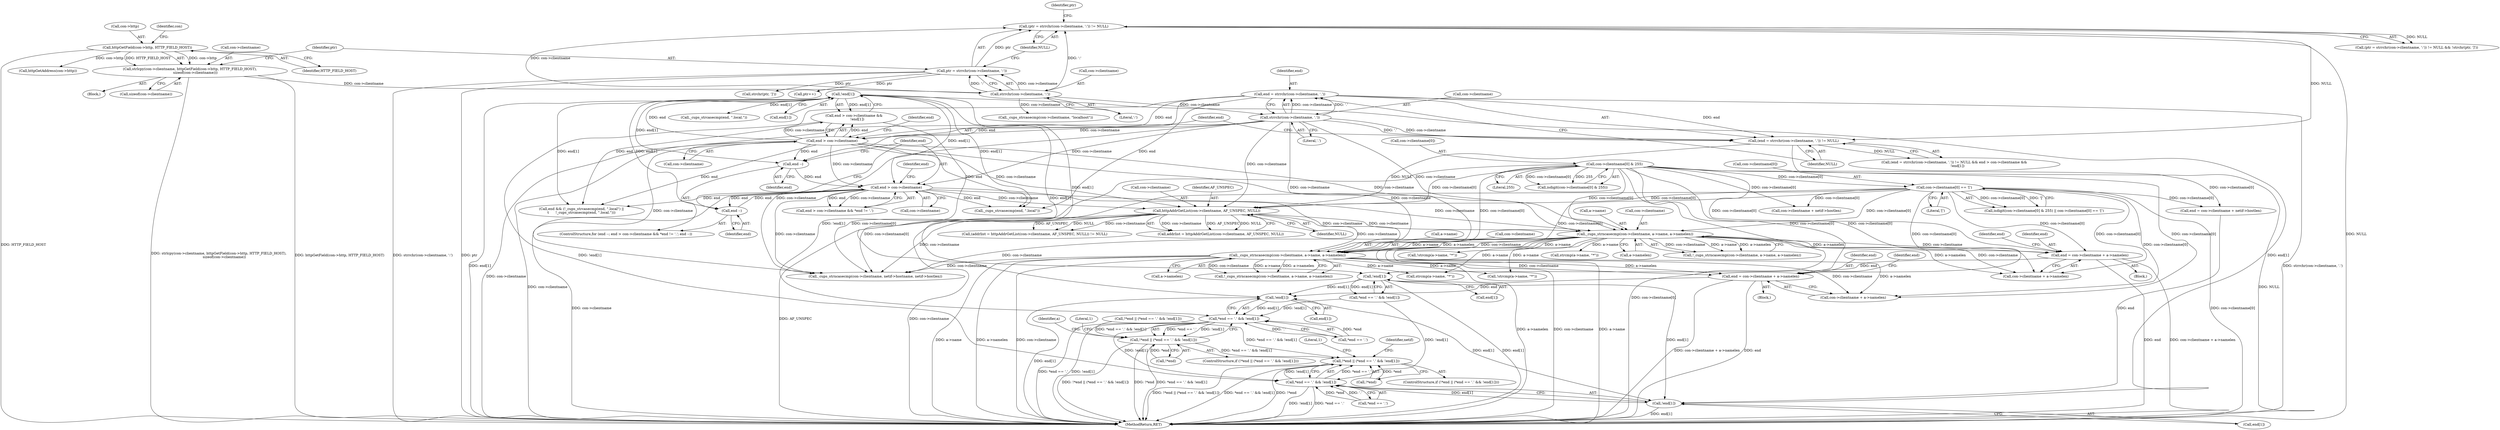digraph "0_cups_afa80cb2b457bf8d64f775bed307588610476c41@array" {
"1000415" [label="(Call,!end[1])"];
"1000396" [label="(Call,end = con->clientname + a->namelen)"];
"1000265" [label="(Call,con->clientname[0] & 255)"];
"1000272" [label="(Call,con->clientname[0] == '[')"];
"1000385" [label="(Call,_cups_strncasecmp(con->clientname, a->name, a->namelen))"];
"1000285" [label="(Call,httpAddrGetList(con->clientname, AF_UNSPEC, NULL))"];
"1000223" [label="(Call,end > con->clientname)"];
"1000214" [label="(Call,end = strrchr(con->clientname, '.'))"];
"1000216" [label="(Call,strrchr(con->clientname, '.'))"];
"1000146" [label="(Call,strrchr(con->clientname, ':'))"];
"1000128" [label="(Call,strlcpy(con->clientname, httpGetField(con->http, HTTP_FIELD_HOST),\n          sizeof(con->clientname)))"];
"1000132" [label="(Call,httpGetField(con->http, HTTP_FIELD_HOST))"];
"1000237" [label="(Call,end > con->clientname)"];
"1000234" [label="(Call,end --)"];
"1000228" [label="(Call,!end[1])"];
"1000246" [label="(Call,end --)"];
"1000213" [label="(Call,(end = strrchr(con->clientname, '.')) != NULL)"];
"1000143" [label="(Call,(ptr = strrchr(con->clientname, ':')) != NULL)"];
"1000144" [label="(Call,ptr = strrchr(con->clientname, ':'))"];
"1000323" [label="(Call,_cups_strncasecmp(con->clientname, a->name, a->namelen))"];
"1000353" [label="(Call,!end[1])"];
"1000334" [label="(Call,end = con->clientname + a->namelen)"];
"1000410" [label="(Call,*end == '.' && !end[1])"];
"1000406" [label="(Call,!*end || (*end == '.' && !end[1]))"];
"1000459" [label="(Call,!*end || (*end == '.' && !end[1]))"];
"1000463" [label="(Call,*end == '.' && !end[1])"];
"1000468" [label="(Call,!end[1])"];
"1000142" [label="(Call,(ptr = strrchr(con->clientname, ':')) != NULL && !strchr(ptr, ']'))"];
"1000333" [label="(Block,)"];
"1000217" [label="(Call,con->clientname)"];
"1000395" [label="(Block,)"];
"1000397" [label="(Identifier,end)"];
"1000463" [label="(Call,*end == '.' && !end[1])"];
"1000354" [label="(Call,end[1])"];
"1000334" [label="(Call,end = con->clientname + a->namelen)"];
"1000186" [label="(Call,_cups_strcasecmp(con->clientname, \"localhost\"))"];
"1000410" [label="(Call,*end == '.' && !end[1])"];
"1000272" [label="(Call,con->clientname[0] == '[')"];
"1000290" [label="(Identifier,NULL)"];
"1000386" [label="(Call,con->clientname)"];
"1000392" [label="(Call,a->namelen)"];
"1000384" [label="(Call,!_cups_strncasecmp(con->clientname, a->name, a->namelen))"];
"1000385" [label="(Call,_cups_strncasecmp(con->clientname, a->name, a->namelen))"];
"1000420" [label="(Literal,1)"];
"1000273" [label="(Call,con->clientname[0])"];
"1000407" [label="(Call,!*end)"];
"1000375" [label="(Call,!strcmp(a->name, \"*\"))"];
"1000147" [label="(Call,con->clientname)"];
"1000154" [label="(Identifier,ptr)"];
"1000458" [label="(ControlStructure,if (!*end || (*end == '.' && !end[1])))"];
"1000464" [label="(Call,*end == '.')"];
"1000368" [label="(Identifier,a)"];
"1000336" [label="(Call,con->clientname + a->namelen)"];
"1000451" [label="(Call,con->clientname + netif->hostlen)"];
"1000253" [label="(Call,_cups_strcasecmp(end, \".local\"))"];
"1000236" [label="(Call,end > con->clientname && *end != '.')"];
"1000139" [label="(Identifier,con)"];
"1000225" [label="(Call,con->clientname)"];
"1000323" [label="(Call,_cups_strncasecmp(con->clientname, a->name, a->namelen))"];
"1000353" [label="(Call,!end[1])"];
"1000476" [label="(MethodReturn,RET)"];
"1000348" [label="(Call,*end == '.' && !end[1])"];
"1000285" [label="(Call,httpAddrGetList(con->clientname, AF_UNSPEC, NULL))"];
"1000153" [label="(Call,strchr(ptr, ']'))"];
"1000150" [label="(Literal,':')"];
"1000238" [label="(Identifier,end)"];
"1000222" [label="(Call,end > con->clientname &&\n      !end[1])"];
"1000221" [label="(Identifier,NULL)"];
"1000146" [label="(Call,strrchr(con->clientname, ':'))"];
"1000376" [label="(Call,strcmp(a->name, \"*\"))"];
"1000129" [label="(Call,con->clientname)"];
"1000430" [label="(Identifier,netif)"];
"1000415" [label="(Call,!end[1])"];
"1000314" [label="(Call,strcmp(a->name, \"*\"))"];
"1000344" [label="(Call,!*end || (*end == '.' && !end[1]))"];
"1000128" [label="(Call,strlcpy(con->clientname, httpGetField(con->http, HTTP_FIELD_HOST),\n          sizeof(con->clientname)))"];
"1000234" [label="(Call,end --)"];
"1000416" [label="(Call,end[1])"];
"1000249" [label="(Call,end && (!_cups_strcasecmp(end, \".local\") ||\n\t      !_cups_strcasecmp(end, \".local.\")))"];
"1000330" [label="(Call,a->namelen)"];
"1000327" [label="(Call,a->name)"];
"1000322" [label="(Call,!_cups_strncasecmp(con->clientname, a->name, a->namelen))"];
"1000233" [label="(ControlStructure,for (end --; end > con->clientname && *end != '.'; end --))"];
"1000237" [label="(Call,end > con->clientname)"];
"1000389" [label="(Call,a->name)"];
"1000159" [label="(Call,ptr++)"];
"1000257" [label="(Call,_cups_strcasecmp(end, \".local.\"))"];
"1000265" [label="(Call,con->clientname[0] & 255)"];
"1000145" [label="(Identifier,ptr)"];
"1000235" [label="(Identifier,end)"];
"1000411" [label="(Call,*end == '.')"];
"1000244" [label="(Identifier,end)"];
"1000335" [label="(Identifier,end)"];
"1000449" [label="(Call,end = con->clientname + netif->hostlen)"];
"1000137" [label="(Call,sizeof(con->clientname))"];
"1000215" [label="(Identifier,end)"];
"1000286" [label="(Call,con->clientname)"];
"1000230" [label="(Identifier,end)"];
"1000347" [label="(Identifier,end)"];
"1000468" [label="(Call,!end[1])"];
"1000469" [label="(Call,end[1])"];
"1000214" [label="(Call,end = strrchr(con->clientname, '.'))"];
"1000282" [label="(Call,(addrlist = httpAddrGetList(con->clientname, AF_UNSPEC, NULL)) != NULL)"];
"1000220" [label="(Literal,'.')"];
"1000459" [label="(Call,!*end || (*end == '.' && !end[1]))"];
"1000228" [label="(Call,!end[1])"];
"1000246" [label="(Call,end --)"];
"1000438" [label="(Call,_cups_strncasecmp(con->clientname, netif->hostname, netif->hostlen))"];
"1000229" [label="(Call,end[1])"];
"1000278" [label="(Literal,'[')"];
"1000216" [label="(Call,strrchr(con->clientname, '.'))"];
"1000409" [label="(Identifier,end)"];
"1000271" [label="(Literal,255)"];
"1000224" [label="(Identifier,end)"];
"1000398" [label="(Call,con->clientname + a->namelen)"];
"1000239" [label="(Call,con->clientname)"];
"1000406" [label="(Call,!*end || (*end == '.' && !end[1]))"];
"1000178" [label="(Call,httpGetAddress(con->http))"];
"1000213" [label="(Call,(end = strrchr(con->clientname, '.')) != NULL)"];
"1000313" [label="(Call,!strcmp(a->name, \"*\"))"];
"1000405" [label="(ControlStructure,if (!*end || (*end == '.' && !end[1])))"];
"1000324" [label="(Call,con->clientname)"];
"1000151" [label="(Identifier,NULL)"];
"1000473" [label="(Literal,1)"];
"1000144" [label="(Call,ptr = strrchr(con->clientname, ':'))"];
"1000143" [label="(Call,(ptr = strrchr(con->clientname, ':')) != NULL)"];
"1000289" [label="(Identifier,AF_UNSPEC)"];
"1000264" [label="(Call,isdigit(con->clientname[0] & 255))"];
"1000396" [label="(Call,end = con->clientname + a->namelen)"];
"1000132" [label="(Call,httpGetField(con->http, HTTP_FIELD_HOST))"];
"1000212" [label="(Call,(end = strrchr(con->clientname, '.')) != NULL && end > con->clientname &&\n      !end[1])"];
"1000460" [label="(Call,!*end)"];
"1000247" [label="(Identifier,end)"];
"1000266" [label="(Call,con->clientname[0])"];
"1000283" [label="(Call,addrlist = httpAddrGetList(con->clientname, AF_UNSPEC, NULL))"];
"1000263" [label="(Call,isdigit(con->clientname[0] & 255) || con->clientname[0] == '[')"];
"1000123" [label="(Block,)"];
"1000133" [label="(Call,con->http)"];
"1000223" [label="(Call,end > con->clientname)"];
"1000136" [label="(Identifier,HTTP_FIELD_HOST)"];
"1000415" -> "1000410"  [label="AST: "];
"1000415" -> "1000416"  [label="CFG: "];
"1000416" -> "1000415"  [label="AST: "];
"1000410" -> "1000415"  [label="CFG: "];
"1000415" -> "1000476"  [label="DDG: end[1]"];
"1000415" -> "1000410"  [label="DDG: end[1]"];
"1000396" -> "1000415"  [label="DDG: end"];
"1000228" -> "1000415"  [label="DDG: end[1]"];
"1000353" -> "1000415"  [label="DDG: end[1]"];
"1000415" -> "1000468"  [label="DDG: end[1]"];
"1000396" -> "1000395"  [label="AST: "];
"1000396" -> "1000398"  [label="CFG: "];
"1000397" -> "1000396"  [label="AST: "];
"1000398" -> "1000396"  [label="AST: "];
"1000409" -> "1000396"  [label="CFG: "];
"1000396" -> "1000476"  [label="DDG: end"];
"1000396" -> "1000476"  [label="DDG: con->clientname + a->namelen"];
"1000265" -> "1000396"  [label="DDG: con->clientname[0]"];
"1000272" -> "1000396"  [label="DDG: con->clientname[0]"];
"1000385" -> "1000396"  [label="DDG: con->clientname"];
"1000385" -> "1000396"  [label="DDG: a->namelen"];
"1000265" -> "1000264"  [label="AST: "];
"1000265" -> "1000271"  [label="CFG: "];
"1000266" -> "1000265"  [label="AST: "];
"1000271" -> "1000265"  [label="AST: "];
"1000264" -> "1000265"  [label="CFG: "];
"1000265" -> "1000476"  [label="DDG: con->clientname[0]"];
"1000265" -> "1000264"  [label="DDG: con->clientname[0]"];
"1000265" -> "1000264"  [label="DDG: 255"];
"1000265" -> "1000272"  [label="DDG: con->clientname[0]"];
"1000265" -> "1000285"  [label="DDG: con->clientname[0]"];
"1000265" -> "1000323"  [label="DDG: con->clientname[0]"];
"1000265" -> "1000334"  [label="DDG: con->clientname[0]"];
"1000265" -> "1000336"  [label="DDG: con->clientname[0]"];
"1000265" -> "1000385"  [label="DDG: con->clientname[0]"];
"1000265" -> "1000398"  [label="DDG: con->clientname[0]"];
"1000265" -> "1000438"  [label="DDG: con->clientname[0]"];
"1000265" -> "1000449"  [label="DDG: con->clientname[0]"];
"1000265" -> "1000451"  [label="DDG: con->clientname[0]"];
"1000272" -> "1000263"  [label="AST: "];
"1000272" -> "1000278"  [label="CFG: "];
"1000273" -> "1000272"  [label="AST: "];
"1000278" -> "1000272"  [label="AST: "];
"1000263" -> "1000272"  [label="CFG: "];
"1000272" -> "1000476"  [label="DDG: con->clientname[0]"];
"1000272" -> "1000263"  [label="DDG: con->clientname[0]"];
"1000272" -> "1000263"  [label="DDG: '['"];
"1000272" -> "1000285"  [label="DDG: con->clientname[0]"];
"1000272" -> "1000323"  [label="DDG: con->clientname[0]"];
"1000272" -> "1000334"  [label="DDG: con->clientname[0]"];
"1000272" -> "1000336"  [label="DDG: con->clientname[0]"];
"1000272" -> "1000385"  [label="DDG: con->clientname[0]"];
"1000272" -> "1000398"  [label="DDG: con->clientname[0]"];
"1000272" -> "1000438"  [label="DDG: con->clientname[0]"];
"1000272" -> "1000449"  [label="DDG: con->clientname[0]"];
"1000272" -> "1000451"  [label="DDG: con->clientname[0]"];
"1000385" -> "1000384"  [label="AST: "];
"1000385" -> "1000392"  [label="CFG: "];
"1000386" -> "1000385"  [label="AST: "];
"1000389" -> "1000385"  [label="AST: "];
"1000392" -> "1000385"  [label="AST: "];
"1000384" -> "1000385"  [label="CFG: "];
"1000385" -> "1000476"  [label="DDG: a->name"];
"1000385" -> "1000476"  [label="DDG: a->namelen"];
"1000385" -> "1000476"  [label="DDG: con->clientname"];
"1000385" -> "1000375"  [label="DDG: a->name"];
"1000385" -> "1000376"  [label="DDG: a->name"];
"1000385" -> "1000384"  [label="DDG: con->clientname"];
"1000385" -> "1000384"  [label="DDG: a->name"];
"1000385" -> "1000384"  [label="DDG: a->namelen"];
"1000285" -> "1000385"  [label="DDG: con->clientname"];
"1000223" -> "1000385"  [label="DDG: con->clientname"];
"1000237" -> "1000385"  [label="DDG: con->clientname"];
"1000216" -> "1000385"  [label="DDG: con->clientname"];
"1000323" -> "1000385"  [label="DDG: con->clientname"];
"1000323" -> "1000385"  [label="DDG: a->name"];
"1000323" -> "1000385"  [label="DDG: a->namelen"];
"1000385" -> "1000398"  [label="DDG: con->clientname"];
"1000385" -> "1000398"  [label="DDG: a->namelen"];
"1000385" -> "1000438"  [label="DDG: con->clientname"];
"1000285" -> "1000283"  [label="AST: "];
"1000285" -> "1000290"  [label="CFG: "];
"1000286" -> "1000285"  [label="AST: "];
"1000289" -> "1000285"  [label="AST: "];
"1000290" -> "1000285"  [label="AST: "];
"1000283" -> "1000285"  [label="CFG: "];
"1000285" -> "1000476"  [label="DDG: con->clientname"];
"1000285" -> "1000476"  [label="DDG: AF_UNSPEC"];
"1000285" -> "1000282"  [label="DDG: con->clientname"];
"1000285" -> "1000282"  [label="DDG: AF_UNSPEC"];
"1000285" -> "1000282"  [label="DDG: NULL"];
"1000285" -> "1000283"  [label="DDG: con->clientname"];
"1000285" -> "1000283"  [label="DDG: AF_UNSPEC"];
"1000285" -> "1000283"  [label="DDG: NULL"];
"1000223" -> "1000285"  [label="DDG: con->clientname"];
"1000237" -> "1000285"  [label="DDG: con->clientname"];
"1000216" -> "1000285"  [label="DDG: con->clientname"];
"1000213" -> "1000285"  [label="DDG: NULL"];
"1000285" -> "1000323"  [label="DDG: con->clientname"];
"1000285" -> "1000438"  [label="DDG: con->clientname"];
"1000223" -> "1000222"  [label="AST: "];
"1000223" -> "1000225"  [label="CFG: "];
"1000224" -> "1000223"  [label="AST: "];
"1000225" -> "1000223"  [label="AST: "];
"1000230" -> "1000223"  [label="CFG: "];
"1000222" -> "1000223"  [label="CFG: "];
"1000223" -> "1000476"  [label="DDG: con->clientname"];
"1000223" -> "1000222"  [label="DDG: end"];
"1000223" -> "1000222"  [label="DDG: con->clientname"];
"1000214" -> "1000223"  [label="DDG: end"];
"1000216" -> "1000223"  [label="DDG: con->clientname"];
"1000223" -> "1000228"  [label="DDG: end"];
"1000223" -> "1000234"  [label="DDG: end"];
"1000223" -> "1000237"  [label="DDG: con->clientname"];
"1000223" -> "1000249"  [label="DDG: end"];
"1000223" -> "1000253"  [label="DDG: end"];
"1000223" -> "1000323"  [label="DDG: con->clientname"];
"1000223" -> "1000438"  [label="DDG: con->clientname"];
"1000214" -> "1000213"  [label="AST: "];
"1000214" -> "1000216"  [label="CFG: "];
"1000215" -> "1000214"  [label="AST: "];
"1000216" -> "1000214"  [label="AST: "];
"1000221" -> "1000214"  [label="CFG: "];
"1000214" -> "1000476"  [label="DDG: strrchr(con->clientname, '.')"];
"1000214" -> "1000213"  [label="DDG: end"];
"1000216" -> "1000214"  [label="DDG: con->clientname"];
"1000216" -> "1000214"  [label="DDG: '.'"];
"1000214" -> "1000234"  [label="DDG: end"];
"1000214" -> "1000249"  [label="DDG: end"];
"1000214" -> "1000253"  [label="DDG: end"];
"1000216" -> "1000220"  [label="CFG: "];
"1000217" -> "1000216"  [label="AST: "];
"1000220" -> "1000216"  [label="AST: "];
"1000216" -> "1000476"  [label="DDG: con->clientname"];
"1000216" -> "1000213"  [label="DDG: con->clientname"];
"1000216" -> "1000213"  [label="DDG: '.'"];
"1000146" -> "1000216"  [label="DDG: con->clientname"];
"1000216" -> "1000237"  [label="DDG: con->clientname"];
"1000216" -> "1000323"  [label="DDG: con->clientname"];
"1000216" -> "1000438"  [label="DDG: con->clientname"];
"1000146" -> "1000144"  [label="AST: "];
"1000146" -> "1000150"  [label="CFG: "];
"1000147" -> "1000146"  [label="AST: "];
"1000150" -> "1000146"  [label="AST: "];
"1000144" -> "1000146"  [label="CFG: "];
"1000146" -> "1000143"  [label="DDG: con->clientname"];
"1000146" -> "1000143"  [label="DDG: ':'"];
"1000146" -> "1000144"  [label="DDG: con->clientname"];
"1000146" -> "1000144"  [label="DDG: ':'"];
"1000128" -> "1000146"  [label="DDG: con->clientname"];
"1000146" -> "1000186"  [label="DDG: con->clientname"];
"1000128" -> "1000123"  [label="AST: "];
"1000128" -> "1000137"  [label="CFG: "];
"1000129" -> "1000128"  [label="AST: "];
"1000132" -> "1000128"  [label="AST: "];
"1000137" -> "1000128"  [label="AST: "];
"1000145" -> "1000128"  [label="CFG: "];
"1000128" -> "1000476"  [label="DDG: httpGetField(con->http, HTTP_FIELD_HOST)"];
"1000128" -> "1000476"  [label="DDG: strlcpy(con->clientname, httpGetField(con->http, HTTP_FIELD_HOST),\n          sizeof(con->clientname))"];
"1000132" -> "1000128"  [label="DDG: con->http"];
"1000132" -> "1000128"  [label="DDG: HTTP_FIELD_HOST"];
"1000132" -> "1000136"  [label="CFG: "];
"1000133" -> "1000132"  [label="AST: "];
"1000136" -> "1000132"  [label="AST: "];
"1000139" -> "1000132"  [label="CFG: "];
"1000132" -> "1000476"  [label="DDG: HTTP_FIELD_HOST"];
"1000132" -> "1000178"  [label="DDG: con->http"];
"1000237" -> "1000236"  [label="AST: "];
"1000237" -> "1000239"  [label="CFG: "];
"1000238" -> "1000237"  [label="AST: "];
"1000239" -> "1000237"  [label="AST: "];
"1000244" -> "1000237"  [label="CFG: "];
"1000236" -> "1000237"  [label="CFG: "];
"1000237" -> "1000476"  [label="DDG: con->clientname"];
"1000237" -> "1000236"  [label="DDG: end"];
"1000237" -> "1000236"  [label="DDG: con->clientname"];
"1000234" -> "1000237"  [label="DDG: end"];
"1000228" -> "1000237"  [label="DDG: end[1]"];
"1000246" -> "1000237"  [label="DDG: end"];
"1000237" -> "1000246"  [label="DDG: end"];
"1000237" -> "1000249"  [label="DDG: end"];
"1000237" -> "1000253"  [label="DDG: end"];
"1000237" -> "1000323"  [label="DDG: con->clientname"];
"1000237" -> "1000438"  [label="DDG: con->clientname"];
"1000234" -> "1000233"  [label="AST: "];
"1000234" -> "1000235"  [label="CFG: "];
"1000235" -> "1000234"  [label="AST: "];
"1000238" -> "1000234"  [label="CFG: "];
"1000228" -> "1000234"  [label="DDG: end[1]"];
"1000228" -> "1000222"  [label="AST: "];
"1000228" -> "1000229"  [label="CFG: "];
"1000229" -> "1000228"  [label="AST: "];
"1000222" -> "1000228"  [label="CFG: "];
"1000228" -> "1000476"  [label="DDG: end[1]"];
"1000228" -> "1000222"  [label="DDG: end[1]"];
"1000228" -> "1000246"  [label="DDG: end[1]"];
"1000228" -> "1000249"  [label="DDG: end[1]"];
"1000228" -> "1000253"  [label="DDG: end[1]"];
"1000228" -> "1000257"  [label="DDG: end[1]"];
"1000228" -> "1000353"  [label="DDG: end[1]"];
"1000228" -> "1000468"  [label="DDG: end[1]"];
"1000246" -> "1000233"  [label="AST: "];
"1000246" -> "1000247"  [label="CFG: "];
"1000247" -> "1000246"  [label="AST: "];
"1000238" -> "1000246"  [label="CFG: "];
"1000213" -> "1000212"  [label="AST: "];
"1000213" -> "1000221"  [label="CFG: "];
"1000221" -> "1000213"  [label="AST: "];
"1000224" -> "1000213"  [label="CFG: "];
"1000212" -> "1000213"  [label="CFG: "];
"1000213" -> "1000476"  [label="DDG: NULL"];
"1000213" -> "1000212"  [label="DDG: NULL"];
"1000143" -> "1000213"  [label="DDG: NULL"];
"1000143" -> "1000142"  [label="AST: "];
"1000143" -> "1000151"  [label="CFG: "];
"1000144" -> "1000143"  [label="AST: "];
"1000151" -> "1000143"  [label="AST: "];
"1000154" -> "1000143"  [label="CFG: "];
"1000142" -> "1000143"  [label="CFG: "];
"1000143" -> "1000476"  [label="DDG: NULL"];
"1000143" -> "1000142"  [label="DDG: NULL"];
"1000144" -> "1000143"  [label="DDG: ptr"];
"1000145" -> "1000144"  [label="AST: "];
"1000151" -> "1000144"  [label="CFG: "];
"1000144" -> "1000476"  [label="DDG: ptr"];
"1000144" -> "1000476"  [label="DDG: strrchr(con->clientname, ':')"];
"1000144" -> "1000153"  [label="DDG: ptr"];
"1000144" -> "1000159"  [label="DDG: ptr"];
"1000323" -> "1000322"  [label="AST: "];
"1000323" -> "1000330"  [label="CFG: "];
"1000324" -> "1000323"  [label="AST: "];
"1000327" -> "1000323"  [label="AST: "];
"1000330" -> "1000323"  [label="AST: "];
"1000322" -> "1000323"  [label="CFG: "];
"1000323" -> "1000476"  [label="DDG: a->namelen"];
"1000323" -> "1000476"  [label="DDG: con->clientname"];
"1000323" -> "1000476"  [label="DDG: a->name"];
"1000323" -> "1000313"  [label="DDG: a->name"];
"1000323" -> "1000314"  [label="DDG: a->name"];
"1000323" -> "1000322"  [label="DDG: con->clientname"];
"1000323" -> "1000322"  [label="DDG: a->name"];
"1000323" -> "1000322"  [label="DDG: a->namelen"];
"1000323" -> "1000334"  [label="DDG: con->clientname"];
"1000323" -> "1000334"  [label="DDG: a->namelen"];
"1000323" -> "1000336"  [label="DDG: con->clientname"];
"1000323" -> "1000336"  [label="DDG: a->namelen"];
"1000323" -> "1000375"  [label="DDG: a->name"];
"1000323" -> "1000376"  [label="DDG: a->name"];
"1000323" -> "1000438"  [label="DDG: con->clientname"];
"1000353" -> "1000348"  [label="AST: "];
"1000353" -> "1000354"  [label="CFG: "];
"1000354" -> "1000353"  [label="AST: "];
"1000348" -> "1000353"  [label="CFG: "];
"1000353" -> "1000476"  [label="DDG: end[1]"];
"1000353" -> "1000348"  [label="DDG: end[1]"];
"1000334" -> "1000353"  [label="DDG: end"];
"1000353" -> "1000468"  [label="DDG: end[1]"];
"1000334" -> "1000333"  [label="AST: "];
"1000334" -> "1000336"  [label="CFG: "];
"1000335" -> "1000334"  [label="AST: "];
"1000336" -> "1000334"  [label="AST: "];
"1000347" -> "1000334"  [label="CFG: "];
"1000334" -> "1000476"  [label="DDG: con->clientname + a->namelen"];
"1000334" -> "1000476"  [label="DDG: end"];
"1000410" -> "1000406"  [label="AST: "];
"1000410" -> "1000411"  [label="CFG: "];
"1000411" -> "1000410"  [label="AST: "];
"1000406" -> "1000410"  [label="CFG: "];
"1000410" -> "1000476"  [label="DDG: *end == '.'"];
"1000410" -> "1000476"  [label="DDG: !end[1]"];
"1000410" -> "1000406"  [label="DDG: *end == '.'"];
"1000410" -> "1000406"  [label="DDG: !end[1]"];
"1000411" -> "1000410"  [label="DDG: *end"];
"1000411" -> "1000410"  [label="DDG: '.'"];
"1000222" -> "1000410"  [label="DDG: !end[1]"];
"1000348" -> "1000410"  [label="DDG: !end[1]"];
"1000410" -> "1000463"  [label="DDG: !end[1]"];
"1000406" -> "1000405"  [label="AST: "];
"1000406" -> "1000407"  [label="CFG: "];
"1000407" -> "1000406"  [label="AST: "];
"1000420" -> "1000406"  [label="CFG: "];
"1000368" -> "1000406"  [label="CFG: "];
"1000406" -> "1000476"  [label="DDG: !*end"];
"1000406" -> "1000476"  [label="DDG: *end == '.' && !end[1]"];
"1000406" -> "1000476"  [label="DDG: !*end || (*end == '.' && !end[1])"];
"1000407" -> "1000406"  [label="DDG: *end"];
"1000344" -> "1000406"  [label="DDG: *end == '.' && !end[1]"];
"1000406" -> "1000459"  [label="DDG: *end == '.' && !end[1]"];
"1000459" -> "1000458"  [label="AST: "];
"1000459" -> "1000460"  [label="CFG: "];
"1000459" -> "1000463"  [label="CFG: "];
"1000460" -> "1000459"  [label="AST: "];
"1000463" -> "1000459"  [label="AST: "];
"1000473" -> "1000459"  [label="CFG: "];
"1000430" -> "1000459"  [label="CFG: "];
"1000459" -> "1000476"  [label="DDG: !*end"];
"1000459" -> "1000476"  [label="DDG: !*end || (*end == '.' && !end[1])"];
"1000459" -> "1000476"  [label="DDG: *end == '.' && !end[1]"];
"1000460" -> "1000459"  [label="DDG: *end"];
"1000344" -> "1000459"  [label="DDG: *end == '.' && !end[1]"];
"1000463" -> "1000459"  [label="DDG: *end == '.'"];
"1000463" -> "1000459"  [label="DDG: !end[1]"];
"1000463" -> "1000464"  [label="CFG: "];
"1000463" -> "1000468"  [label="CFG: "];
"1000464" -> "1000463"  [label="AST: "];
"1000468" -> "1000463"  [label="AST: "];
"1000463" -> "1000476"  [label="DDG: !end[1]"];
"1000463" -> "1000476"  [label="DDG: *end == '.'"];
"1000464" -> "1000463"  [label="DDG: *end"];
"1000464" -> "1000463"  [label="DDG: '.'"];
"1000468" -> "1000463"  [label="DDG: end[1]"];
"1000222" -> "1000463"  [label="DDG: !end[1]"];
"1000348" -> "1000463"  [label="DDG: !end[1]"];
"1000468" -> "1000469"  [label="CFG: "];
"1000469" -> "1000468"  [label="AST: "];
"1000468" -> "1000476"  [label="DDG: end[1]"];
"1000449" -> "1000468"  [label="DDG: end"];
}
